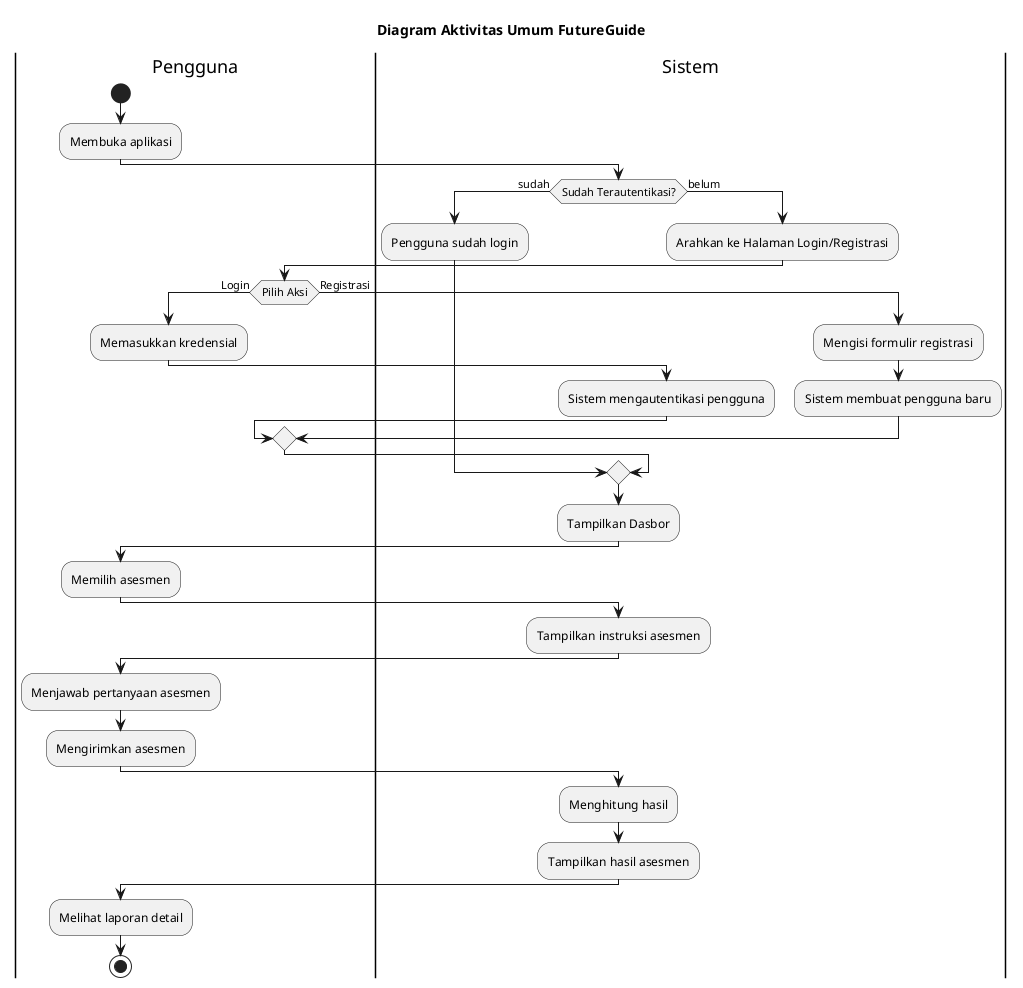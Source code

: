 @startuml
title Diagram Aktivitas Umum FutureGuide

|Pengguna|
start
:Membuka aplikasi;

|Sistem|
if (Sudah Terautentikasi?) then (sudah)
  :Pengguna sudah login;
else (belum)
  :Arahkan ke Halaman Login/Registrasi;
  |Pengguna|
  if (Pilih Aksi) then (Login)
    :Memasukkan kredensial;
    |Sistem|
    :Sistem mengautentikasi pengguna;
  else (Registrasi)
    :Mengisi formulir registrasi;
    |Sistem|
    :Sistem membuat pengguna baru;
  endif
endif

|Sistem|
:Tampilkan Dasbor;
|Pengguna|
:Memilih asesmen;
|Sistem|
:Tampilkan instruksi asesmen;
|Pengguna|
:Menjawab pertanyaan asesmen;
:Mengirimkan asesmen;
|Sistem|
:Menghitung hasil;
:Tampilkan hasil asesmen;
|Pengguna|
:Melihat laporan detail;
stop
@enduml

